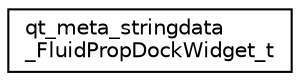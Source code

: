 digraph "Graphical Class Hierarchy"
{
  edge [fontname="Helvetica",fontsize="10",labelfontname="Helvetica",labelfontsize="10"];
  node [fontname="Helvetica",fontsize="10",shape=record];
  rankdir="LR";
  Node1 [label="qt_meta_stringdata\l_FluidPropDockWidget_t",height=0.2,width=0.4,color="black", fillcolor="white", style="filled",URL="$structqt__meta__stringdata___fluid_prop_dock_widget__t.html"];
}
